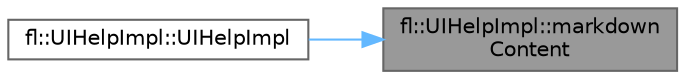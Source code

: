 digraph "fl::UIHelpImpl::markdownContent"
{
 // INTERACTIVE_SVG=YES
 // LATEX_PDF_SIZE
  bgcolor="transparent";
  edge [fontname=Helvetica,fontsize=10,labelfontname=Helvetica,labelfontsize=10];
  node [fontname=Helvetica,fontsize=10,shape=box,height=0.2,width=0.4];
  rankdir="RL";
  Node1 [id="Node000001",label="fl::UIHelpImpl::markdown\lContent",height=0.2,width=0.4,color="gray40", fillcolor="grey60", style="filled", fontcolor="black",tooltip=" "];
  Node1 -> Node2 [id="edge1_Node000001_Node000002",dir="back",color="steelblue1",style="solid",tooltip=" "];
  Node2 [id="Node000002",label="fl::UIHelpImpl::UIHelpImpl",height=0.2,width=0.4,color="grey40", fillcolor="white", style="filled",URL="$de/d6a/classfl_1_1_u_i_help_impl_abc423d3e9c9ef7aa99411105b1b34815.html#abc423d3e9c9ef7aa99411105b1b34815",tooltip=" "];
}
